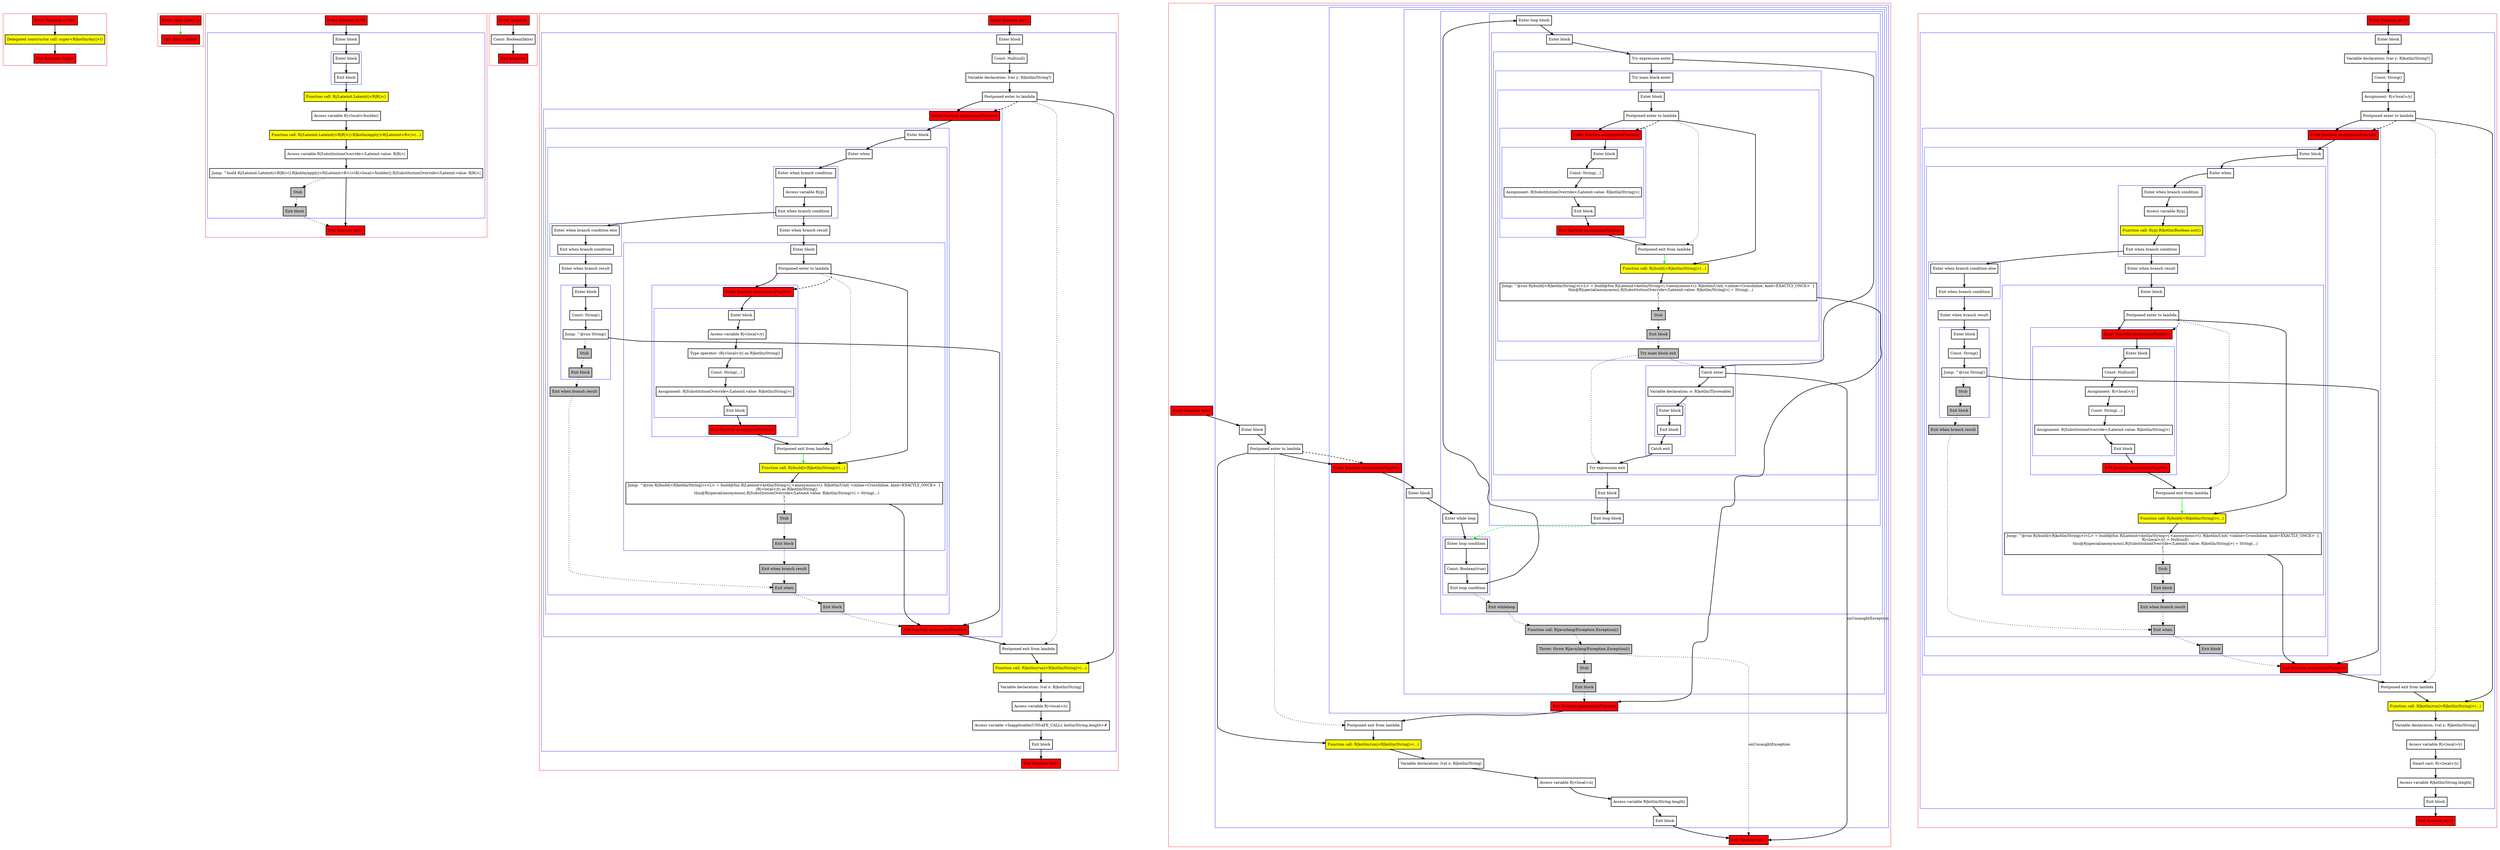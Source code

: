 digraph postponedLambdaInReturn_kt {
    graph [nodesep=3]
    node [shape=box penwidth=2]
    edge [penwidth=2]

    subgraph cluster_0 {
        color=red
        0 [label="Enter function <init>" style="filled" fillcolor=red];
        1 [label="Delegated constructor call: super<R|kotlin/Any|>()" style="filled" fillcolor=yellow];
        2 [label="Exit function <init>" style="filled" fillcolor=red];
    }
    0 -> {1};
    1 -> {2};

    subgraph cluster_1 {
        color=red
        3 [label="Enter class Lateinit" style="filled" fillcolor=red];
        4 [label="Exit class Lateinit" style="filled" fillcolor=red];
    }
    3 -> {4} [color=green];

    subgraph cluster_2 {
        color=red
        5 [label="Enter function build" style="filled" fillcolor=red];
        subgraph cluster_3 {
            color=blue
            6 [label="Enter block"];
            subgraph cluster_4 {
                color=blue
                7 [label="Enter block"];
                8 [label="Exit block"];
            }
            9 [label="Function call: R|/Lateinit.Lateinit|<R|R|>()" style="filled" fillcolor=yellow];
            10 [label="Access variable R|<local>/builder|"];
            11 [label="Function call: R|/Lateinit.Lateinit|<R|R|>().R|kotlin/apply|<R|Lateinit<R>|>(...)" style="filled" fillcolor=yellow];
            12 [label="Access variable R|SubstitutionOverride</Lateinit.value: R|R|>|"];
            13 [label="Jump: ^build R|/Lateinit.Lateinit|<R|R|>().R|kotlin/apply|<R|Lateinit<R>|>(R|<local>/builder|).R|SubstitutionOverride</Lateinit.value: R|R|>|"];
            14 [label="Stub" style="filled" fillcolor=gray];
            15 [label="Exit block" style="filled" fillcolor=gray];
        }
        16 [label="Exit function build" style="filled" fillcolor=red];
    }
    5 -> {6};
    6 -> {7};
    7 -> {8};
    8 -> {9};
    9 -> {10};
    10 -> {11};
    11 -> {12};
    12 -> {13};
    13 -> {16};
    13 -> {14} [style=dotted];
    14 -> {15} [style=dotted];
    15 -> {16} [style=dotted];

    subgraph cluster_5 {
        color=red
        25 [label="Enter property" style="filled" fillcolor=red];
        26 [label="Const: Boolean(false)"];
        27 [label="Exit property" style="filled" fillcolor=red];
    }
    25 -> {26};
    26 -> {27};

    subgraph cluster_6 {
        color=red
        28 [label="Enter function test1" style="filled" fillcolor=red];
        subgraph cluster_7 {
            color=blue
            29 [label="Enter block"];
            30 [label="Const: Null(null)"];
            31 [label="Variable declaration: lvar y: R|kotlin/String?|"];
            32 [label="Postponed enter to lambda"];
            subgraph cluster_8 {
                color=blue
                40 [label="Enter function anonymousFunction" style="filled" fillcolor=red];
                subgraph cluster_9 {
                    color=blue
                    41 [label="Enter block"];
                    subgraph cluster_10 {
                        color=blue
                        42 [label="Enter when"];
                        subgraph cluster_11 {
                            color=blue
                            43 [label="Enter when branch condition "];
                            44 [label="Access variable R|/p|"];
                            45 [label="Exit when branch condition"];
                        }
                        subgraph cluster_12 {
                            color=blue
                            46 [label="Enter when branch condition else"];
                            47 [label="Exit when branch condition"];
                        }
                        48 [label="Enter when branch result"];
                        subgraph cluster_13 {
                            color=blue
                            49 [label="Enter block"];
                            50 [label="Const: String()"];
                            51 [label="Jump: ^@run String()"];
                            52 [label="Stub" style="filled" fillcolor=gray];
                            53 [label="Exit block" style="filled" fillcolor=gray];
                        }
                        54 [label="Exit when branch result" style="filled" fillcolor=gray];
                        55 [label="Enter when branch result"];
                        subgraph cluster_14 {
                            color=blue
                            56 [label="Enter block"];
                            57 [label="Postponed enter to lambda"];
                            subgraph cluster_15 {
                                color=blue
                                67 [label="Enter function anonymousFunction" style="filled" fillcolor=red];
                                subgraph cluster_16 {
                                    color=blue
                                    68 [label="Enter block"];
                                    69 [label="Access variable R|<local>/y|"];
                                    70 [label="Type operator: (R|<local>/y| as R|kotlin/String|)"];
                                    71 [label="Const: String(...)"];
                                    72 [label="Assignment: R|SubstitutionOverride</Lateinit.value: R|kotlin/String|>|"];
                                    73 [label="Exit block"];
                                }
                                74 [label="Exit function anonymousFunction" style="filled" fillcolor=red];
                            }
                            58 [label="Postponed exit from lambda"];
                            59 [label="Function call: R|/build|<R|kotlin/String|>(...)" style="filled" fillcolor=yellow];
                            60 [label="Jump: ^@run R|/build|<R|kotlin/String|>(<L> = build@fun R|Lateinit<kotlin/String>|.<anonymous>(): R|kotlin/Unit| <inline=CrossInline, kind=EXACTLY_ONCE>  {
    (R|<local>/y| as R|kotlin/String|)
    this@R|special/anonymous|.R|SubstitutionOverride</Lateinit.value: R|kotlin/String|>| = String(...)
}
)"];
                            61 [label="Stub" style="filled" fillcolor=gray];
                            62 [label="Exit block" style="filled" fillcolor=gray];
                        }
                        63 [label="Exit when branch result" style="filled" fillcolor=gray];
                        64 [label="Exit when" style="filled" fillcolor=gray];
                    }
                    65 [label="Exit block" style="filled" fillcolor=gray];
                }
                66 [label="Exit function anonymousFunction" style="filled" fillcolor=red];
            }
            33 [label="Postponed exit from lambda"];
            34 [label="Function call: R|kotlin/run|<R|kotlin/String|>(...)" style="filled" fillcolor=yellow];
            35 [label="Variable declaration: lval x: R|kotlin/String|"];
            36 [label="Access variable R|<local>/y|"];
            37 [label="Access variable <Inapplicable(UNSAFE_CALL): kotlin/String.length>#"];
            38 [label="Exit block"];
        }
        39 [label="Exit function test1" style="filled" fillcolor=red];
    }
    28 -> {29};
    29 -> {30};
    30 -> {31};
    31 -> {32};
    32 -> {40 34};
    32 -> {33} [style=dotted];
    32 -> {40} [style=dashed];
    33 -> {34};
    34 -> {35};
    35 -> {36};
    36 -> {37};
    37 -> {38};
    38 -> {39};
    40 -> {41};
    41 -> {42};
    42 -> {43};
    43 -> {44};
    44 -> {45};
    45 -> {55 46};
    46 -> {47};
    47 -> {48};
    48 -> {49};
    49 -> {50};
    50 -> {51};
    51 -> {66};
    51 -> {52} [style=dotted];
    52 -> {53} [style=dotted];
    53 -> {54} [style=dotted];
    54 -> {64} [style=dotted];
    55 -> {56};
    56 -> {57};
    57 -> {59 67};
    57 -> {58} [style=dotted];
    57 -> {67} [style=dashed];
    58 -> {59} [color=green];
    59 -> {60};
    60 -> {66};
    60 -> {61} [style=dotted];
    61 -> {62} [style=dotted];
    62 -> {63} [style=dotted];
    63 -> {64} [style=dotted];
    64 -> {65} [style=dotted];
    65 -> {66} [style=dotted];
    66 -> {33};
    67 -> {68};
    68 -> {69};
    69 -> {70};
    70 -> {71};
    71 -> {72};
    72 -> {73};
    73 -> {74};
    74 -> {58};

    subgraph cluster_17 {
        color=red
        75 [label="Enter function test2" style="filled" fillcolor=red];
        subgraph cluster_18 {
            color=blue
            76 [label="Enter block"];
            77 [label="Postponed enter to lambda"];
            subgraph cluster_19 {
                color=blue
                85 [label="Enter function anonymousFunction" style="filled" fillcolor=red];
                subgraph cluster_20 {
                    color=blue
                    86 [label="Enter block"];
                    subgraph cluster_21 {
                        color=blue
                        87 [label="Enter while loop"];
                        subgraph cluster_22 {
                            color=blue
                            88 [label="Enter loop condition"];
                            89 [label="Const: Boolean(true)"];
                            90 [label="Exit loop condition"];
                        }
                        subgraph cluster_23 {
                            color=blue
                            91 [label="Enter loop block"];
                            subgraph cluster_24 {
                                color=blue
                                92 [label="Enter block"];
                                subgraph cluster_25 {
                                    color=blue
                                    93 [label="Try expression enter"];
                                    subgraph cluster_26 {
                                        color=blue
                                        94 [label="Try main block enter"];
                                        subgraph cluster_27 {
                                            color=blue
                                            95 [label="Enter block"];
                                            96 [label="Postponed enter to lambda"];
                                            subgraph cluster_28 {
                                                color=blue
                                                117 [label="Enter function anonymousFunction" style="filled" fillcolor=red];
                                                subgraph cluster_29 {
                                                    color=blue
                                                    118 [label="Enter block"];
                                                    119 [label="Const: String(...)"];
                                                    120 [label="Assignment: R|SubstitutionOverride</Lateinit.value: R|kotlin/String|>|"];
                                                    121 [label="Exit block"];
                                                }
                                                122 [label="Exit function anonymousFunction" style="filled" fillcolor=red];
                                            }
                                            97 [label="Postponed exit from lambda"];
                                            98 [label="Function call: R|/build|<R|kotlin/String|>(...)" style="filled" fillcolor=yellow];
                                            99 [label="Jump: ^@run R|/build|<R|kotlin/String|>(<L> = build@fun R|Lateinit<kotlin/String>|.<anonymous>(): R|kotlin/Unit| <inline=CrossInline, kind=EXACTLY_ONCE>  {
    this@R|special/anonymous|.R|SubstitutionOverride</Lateinit.value: R|kotlin/String|>| = String(...)
}
)"];
                                            100 [label="Stub" style="filled" fillcolor=gray];
                                            101 [label="Exit block" style="filled" fillcolor=gray];
                                        }
                                        102 [label="Try main block exit" style="filled" fillcolor=gray];
                                    }
                                    subgraph cluster_30 {
                                        color=blue
                                        103 [label="Catch enter"];
                                        104 [label="Variable declaration: e: R|kotlin/Throwable|"];
                                        subgraph cluster_31 {
                                            color=blue
                                            105 [label="Enter block"];
                                            106 [label="Exit block"];
                                        }
                                        107 [label="Catch exit"];
                                    }
                                    108 [label="Try expression exit"];
                                }
                                109 [label="Exit block"];
                            }
                            110 [label="Exit loop block"];
                        }
                        111 [label="Exit whileloop" style="filled" fillcolor=gray];
                    }
                    112 [label="Function call: R|java/lang/Exception.Exception|()" style="filled" fillcolor=gray];
                    113 [label="Throw: throw R|java/lang/Exception.Exception|()" style="filled" fillcolor=gray];
                    114 [label="Stub" style="filled" fillcolor=gray];
                    115 [label="Exit block" style="filled" fillcolor=gray];
                }
                116 [label="Exit function anonymousFunction" style="filled" fillcolor=red];
            }
            78 [label="Postponed exit from lambda"];
            79 [label="Function call: R|kotlin/run|<R|kotlin/String|>(...)" style="filled" fillcolor=yellow];
            80 [label="Variable declaration: lval x: R|kotlin/String|"];
            81 [label="Access variable R|<local>/x|"];
            82 [label="Access variable R|kotlin/String.length|"];
            83 [label="Exit block"];
        }
        84 [label="Exit function test2" style="filled" fillcolor=red];
    }
    75 -> {76};
    76 -> {77};
    77 -> {85 79};
    77 -> {78} [style=dotted];
    77 -> {85} [style=dashed];
    78 -> {79};
    79 -> {80};
    80 -> {81};
    81 -> {82};
    82 -> {83};
    83 -> {84};
    85 -> {86};
    86 -> {87};
    87 -> {88};
    88 -> {89};
    89 -> {90};
    90 -> {91};
    90 -> {111} [style=dotted];
    91 -> {92};
    92 -> {93};
    93 -> {94 103};
    94 -> {95};
    95 -> {96};
    96 -> {98 117};
    96 -> {97} [style=dotted];
    96 -> {117} [style=dashed];
    97 -> {98} [color=green];
    98 -> {99};
    99 -> {116};
    99 -> {100} [style=dotted];
    100 -> {101} [style=dotted];
    101 -> {102} [style=dotted];
    102 -> {108 103} [style=dotted];
    103 -> {104};
    103 -> {84}    [label=onUncaughtException];
    104 -> {105};
    105 -> {106};
    106 -> {107};
    107 -> {108};
    108 -> {109};
    109 -> {110};
    110 -> {88} [color=green style=dashed];
    111 -> {112} [style=dotted];
    112 -> {113} [style=dotted];
    113 -> {114} [style=dotted];
    113 -> {84} [style=dotted]    [label=onUncaughtException];
    114 -> {115} [style=dotted];
    115 -> {116} [style=dotted];
    116 -> {78};
    117 -> {118};
    118 -> {119};
    119 -> {120};
    120 -> {121};
    121 -> {122};
    122 -> {97};

    subgraph cluster_32 {
        color=red
        123 [label="Enter function test3" style="filled" fillcolor=red];
        subgraph cluster_33 {
            color=blue
            124 [label="Enter block"];
            125 [label="Variable declaration: lvar y: R|kotlin/String?|"];
            126 [label="Const: String()"];
            127 [label="Assignment: R|<local>/y|"];
            128 [label="Postponed enter to lambda"];
            subgraph cluster_34 {
                color=blue
                137 [label="Enter function anonymousFunction" style="filled" fillcolor=red];
                subgraph cluster_35 {
                    color=blue
                    138 [label="Enter block"];
                    subgraph cluster_36 {
                        color=blue
                        139 [label="Enter when"];
                        subgraph cluster_37 {
                            color=blue
                            140 [label="Enter when branch condition "];
                            141 [label="Access variable R|/p|"];
                            142 [label="Function call: R|/p|.R|kotlin/Boolean.not|()" style="filled" fillcolor=yellow];
                            143 [label="Exit when branch condition"];
                        }
                        subgraph cluster_38 {
                            color=blue
                            144 [label="Enter when branch condition else"];
                            145 [label="Exit when branch condition"];
                        }
                        146 [label="Enter when branch result"];
                        subgraph cluster_39 {
                            color=blue
                            147 [label="Enter block"];
                            148 [label="Const: String()"];
                            149 [label="Jump: ^@run String()"];
                            150 [label="Stub" style="filled" fillcolor=gray];
                            151 [label="Exit block" style="filled" fillcolor=gray];
                        }
                        152 [label="Exit when branch result" style="filled" fillcolor=gray];
                        153 [label="Enter when branch result"];
                        subgraph cluster_40 {
                            color=blue
                            154 [label="Enter block"];
                            155 [label="Postponed enter to lambda"];
                            subgraph cluster_41 {
                                color=blue
                                165 [label="Enter function anonymousFunction" style="filled" fillcolor=red];
                                subgraph cluster_42 {
                                    color=blue
                                    166 [label="Enter block"];
                                    167 [label="Const: Null(null)"];
                                    168 [label="Assignment: R|<local>/y|"];
                                    169 [label="Const: String(...)"];
                                    170 [label="Assignment: R|SubstitutionOverride</Lateinit.value: R|kotlin/String|>|"];
                                    171 [label="Exit block"];
                                }
                                172 [label="Exit function anonymousFunction" style="filled" fillcolor=red];
                            }
                            156 [label="Postponed exit from lambda"];
                            157 [label="Function call: R|/build|<R|kotlin/String|>(...)" style="filled" fillcolor=yellow];
                            158 [label="Jump: ^@run R|/build|<R|kotlin/String|>(<L> = build@fun R|Lateinit<kotlin/String>|.<anonymous>(): R|kotlin/Unit| <inline=CrossInline, kind=EXACTLY_ONCE>  {
    R|<local>/y| = Null(null)
    this@R|special/anonymous|.R|SubstitutionOverride</Lateinit.value: R|kotlin/String|>| = String(...)
}
)"];
                            159 [label="Stub" style="filled" fillcolor=gray];
                            160 [label="Exit block" style="filled" fillcolor=gray];
                        }
                        161 [label="Exit when branch result" style="filled" fillcolor=gray];
                        162 [label="Exit when" style="filled" fillcolor=gray];
                    }
                    163 [label="Exit block" style="filled" fillcolor=gray];
                }
                164 [label="Exit function anonymousFunction" style="filled" fillcolor=red];
            }
            129 [label="Postponed exit from lambda"];
            130 [label="Function call: R|kotlin/run|<R|kotlin/String|>(...)" style="filled" fillcolor=yellow];
            131 [label="Variable declaration: lval x: R|kotlin/String|"];
            132 [label="Access variable R|<local>/y|"];
            133 [label="Smart cast: R|<local>/y|"];
            134 [label="Access variable R|kotlin/String.length|"];
            135 [label="Exit block"];
        }
        136 [label="Exit function test3" style="filled" fillcolor=red];
    }
    123 -> {124};
    124 -> {125};
    125 -> {126};
    126 -> {127};
    127 -> {128};
    128 -> {137 130};
    128 -> {129} [style=dotted];
    128 -> {137} [style=dashed];
    129 -> {130};
    130 -> {131};
    131 -> {132};
    132 -> {133};
    133 -> {134};
    134 -> {135};
    135 -> {136};
    137 -> {138};
    138 -> {139};
    139 -> {140};
    140 -> {141};
    141 -> {142};
    142 -> {143};
    143 -> {153 144};
    144 -> {145};
    145 -> {146};
    146 -> {147};
    147 -> {148};
    148 -> {149};
    149 -> {164};
    149 -> {150} [style=dotted];
    150 -> {151} [style=dotted];
    151 -> {152} [style=dotted];
    152 -> {162} [style=dotted];
    153 -> {154};
    154 -> {155};
    155 -> {157 165};
    155 -> {156} [style=dotted];
    155 -> {165} [style=dashed];
    156 -> {157} [color=green];
    157 -> {158};
    158 -> {164};
    158 -> {159} [style=dotted];
    159 -> {160} [style=dotted];
    160 -> {161} [style=dotted];
    161 -> {162} [style=dotted];
    162 -> {163} [style=dotted];
    163 -> {164} [style=dotted];
    164 -> {129};
    165 -> {166};
    166 -> {167};
    167 -> {168};
    168 -> {169};
    169 -> {170};
    170 -> {171};
    171 -> {172};
    172 -> {156};

}
